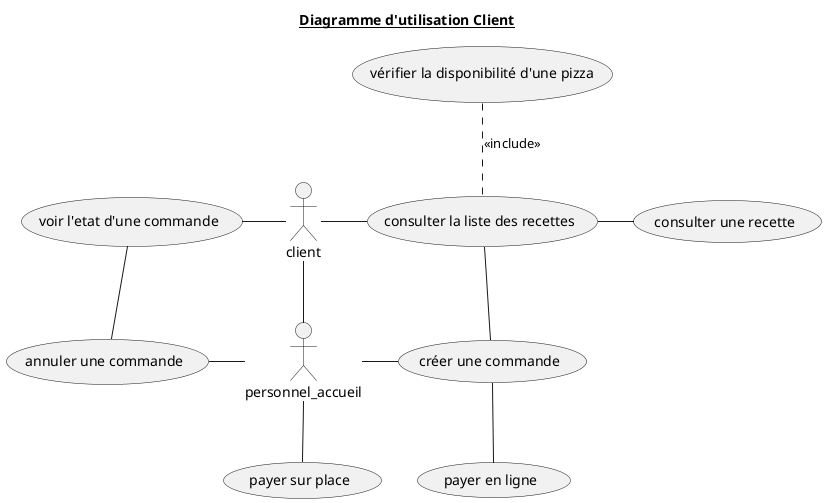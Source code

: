 @startuml 2_Client_UseCaseDiagram

title <u>Diagramme d'utilisation Client</u>
actor client as CUSTOMER
actor personnel_accueil as ACCUEIL

'COMMANDES
    (créer une commande) AS CREATE_CMD
    (voir l'etat d'une commande) AS SHOW_STATE_CMD
    (payer en ligne) AS PAY_ONLINE_CMD
    (payer sur place) AS PAY_STORE_CMD
    (annuler une commande) AS CANCEL_CMD

' RECETTE
    (consulter la liste des recettes) AS LIST_RECIPE
    (consulter une recette) AS SHOW_RECIPE
    (vérifier la disponibilité d'une pizza) AS AVAIL_RECIPE

' INGREDIENTS

CUSTOMER -r- LIST_RECIPE
CUSTOMER -l- SHOW_STATE_CMD
CUSTOMER -d- ACCUEIL
CREATE_CMD -- PAY_ONLINE_CMD
ACCUEIL -- PAY_STORE_CMD

LIST_RECIPE .u. AVAIL_RECIPE : <<include>>
LIST_RECIPE -- CREATE_CMD
LIST_RECIPE -r- SHOW_RECIPE

SHOW_STATE_CMD -- CANCEL_CMD

ACCUEIL - CREATE_CMD
CANCEL_CMD - ACCUEIL

@enduml